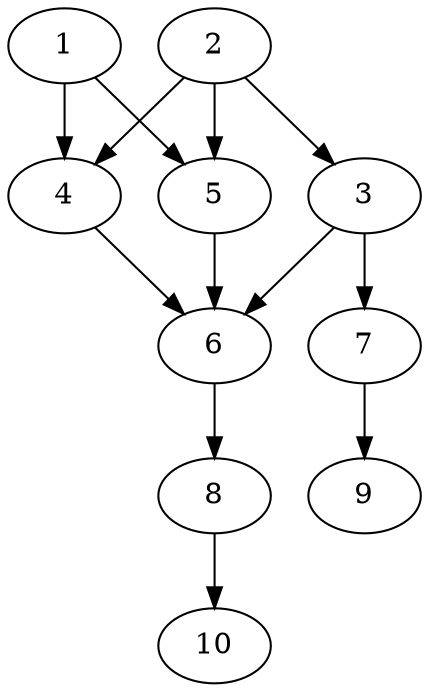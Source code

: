 // DAG automatically generated by daggen at Thu Oct  3 13:58:04 2019
// ./daggen --dot -n 10 --ccr 0.4 --fat 0.5 --regular 0.9 --density 0.9 --mindata 5242880 --maxdata 52428800 
digraph G {
  1 [size="48294400", alpha="0.10", expect_size="19317760"] 
  1 -> 4 [size ="19317760"]
  1 -> 5 [size ="19317760"]
  2 [size="131028480", alpha="0.17", expect_size="52411392"] 
  2 -> 3 [size ="52411392"]
  2 -> 4 [size ="52411392"]
  2 -> 5 [size ="52411392"]
  3 [size="116160000", alpha="0.07", expect_size="46464000"] 
  3 -> 6 [size ="46464000"]
  3 -> 7 [size ="46464000"]
  4 [size="91363840", alpha="0.01", expect_size="36545536"] 
  4 -> 6 [size ="36545536"]
  5 [size="125281280", alpha="0.10", expect_size="50112512"] 
  5 -> 6 [size ="50112512"]
  6 [size="46960640", alpha="0.19", expect_size="18784256"] 
  6 -> 8 [size ="18784256"]
  7 [size="25208320", alpha="0.15", expect_size="10083328"] 
  7 -> 9 [size ="10083328"]
  8 [size="65208320", alpha="0.06", expect_size="26083328"] 
  8 -> 10 [size ="26083328"]
  9 [size="30210560", alpha="0.15", expect_size="12084224"] 
  10 [size="92323840", alpha="0.01", expect_size="36929536"] 
}
